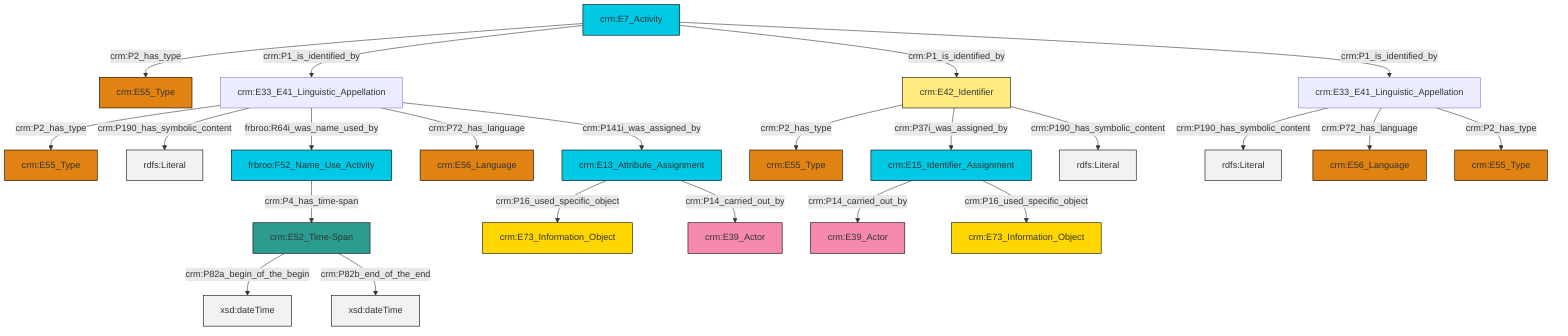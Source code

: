 graph TD
classDef Literal fill:#f2f2f2,stroke:#000000;
classDef CRM_Entity fill:#FFFFFF,stroke:#000000;
classDef Temporal_Entity fill:#00C9E6, stroke:#000000;
classDef Type fill:#E18312, stroke:#000000;
classDef Time-Span fill:#2C9C91, stroke:#000000;
classDef Appellation fill:#FFEB7F, stroke:#000000;
classDef Place fill:#008836, stroke:#000000;
classDef Persistent_Item fill:#B266B2, stroke:#000000;
classDef Conceptual_Object fill:#FFD700, stroke:#000000;
classDef Physical_Thing fill:#D2B48C, stroke:#000000;
classDef Actor fill:#f58aad, stroke:#000000;
classDef PC_Classes fill:#4ce600, stroke:#000000;
classDef Multi fill:#cccccc,stroke:#000000;

4["crm:E33_E41_Linguistic_Appellation"]:::Default -->|crm:P2_has_type| 5["crm:E55_Type"]:::Type
6["crm:E7_Activity"]:::Temporal_Entity -->|crm:P2_has_type| 7["crm:E55_Type"]:::Type
2["crm:E42_Identifier"]:::Appellation -->|crm:P2_has_type| 10["crm:E55_Type"]:::Type
13["crm:E33_E41_Linguistic_Appellation"]:::Default -->|crm:P190_has_symbolic_content| 14[rdfs:Literal]:::Literal
17["crm:E52_Time-Span"]:::Time-Span -->|crm:P82a_begin_of_the_begin| 18[xsd:dateTime]:::Literal
15["frbroo:F52_Name_Use_Activity"]:::Temporal_Entity -->|crm:P4_has_time-span| 17["crm:E52_Time-Span"]:::Time-Span
4["crm:E33_E41_Linguistic_Appellation"]:::Default -->|crm:P190_has_symbolic_content| 20[rdfs:Literal]:::Literal
6["crm:E7_Activity"]:::Temporal_Entity -->|crm:P1_is_identified_by| 4["crm:E33_E41_Linguistic_Appellation"]:::Default
6["crm:E7_Activity"]:::Temporal_Entity -->|crm:P1_is_identified_by| 2["crm:E42_Identifier"]:::Appellation
0["crm:E13_Attribute_Assignment"]:::Temporal_Entity -->|crm:P16_used_specific_object| 26["crm:E73_Information_Object"]:::Conceptual_Object
4["crm:E33_E41_Linguistic_Appellation"]:::Default -->|frbroo:R64i_was_name_used_by| 15["frbroo:F52_Name_Use_Activity"]:::Temporal_Entity
0["crm:E13_Attribute_Assignment"]:::Temporal_Entity -->|crm:P14_carried_out_by| 11["crm:E39_Actor"]:::Actor
2["crm:E42_Identifier"]:::Appellation -->|crm:P37i_was_assigned_by| 21["crm:E15_Identifier_Assignment"]:::Temporal_Entity
17["crm:E52_Time-Span"]:::Time-Span -->|crm:P82b_end_of_the_end| 32[xsd:dateTime]:::Literal
21["crm:E15_Identifier_Assignment"]:::Temporal_Entity -->|crm:P14_carried_out_by| 33["crm:E39_Actor"]:::Actor
2["crm:E42_Identifier"]:::Appellation -->|crm:P190_has_symbolic_content| 34[rdfs:Literal]:::Literal
4["crm:E33_E41_Linguistic_Appellation"]:::Default -->|crm:P72_has_language| 30["crm:E56_Language"]:::Type
13["crm:E33_E41_Linguistic_Appellation"]:::Default -->|crm:P72_has_language| 36["crm:E56_Language"]:::Type
4["crm:E33_E41_Linguistic_Appellation"]:::Default -->|crm:P141i_was_assigned_by| 0["crm:E13_Attribute_Assignment"]:::Temporal_Entity
13["crm:E33_E41_Linguistic_Appellation"]:::Default -->|crm:P2_has_type| 8["crm:E55_Type"]:::Type
21["crm:E15_Identifier_Assignment"]:::Temporal_Entity -->|crm:P16_used_specific_object| 39["crm:E73_Information_Object"]:::Conceptual_Object
6["crm:E7_Activity"]:::Temporal_Entity -->|crm:P1_is_identified_by| 13["crm:E33_E41_Linguistic_Appellation"]:::Default